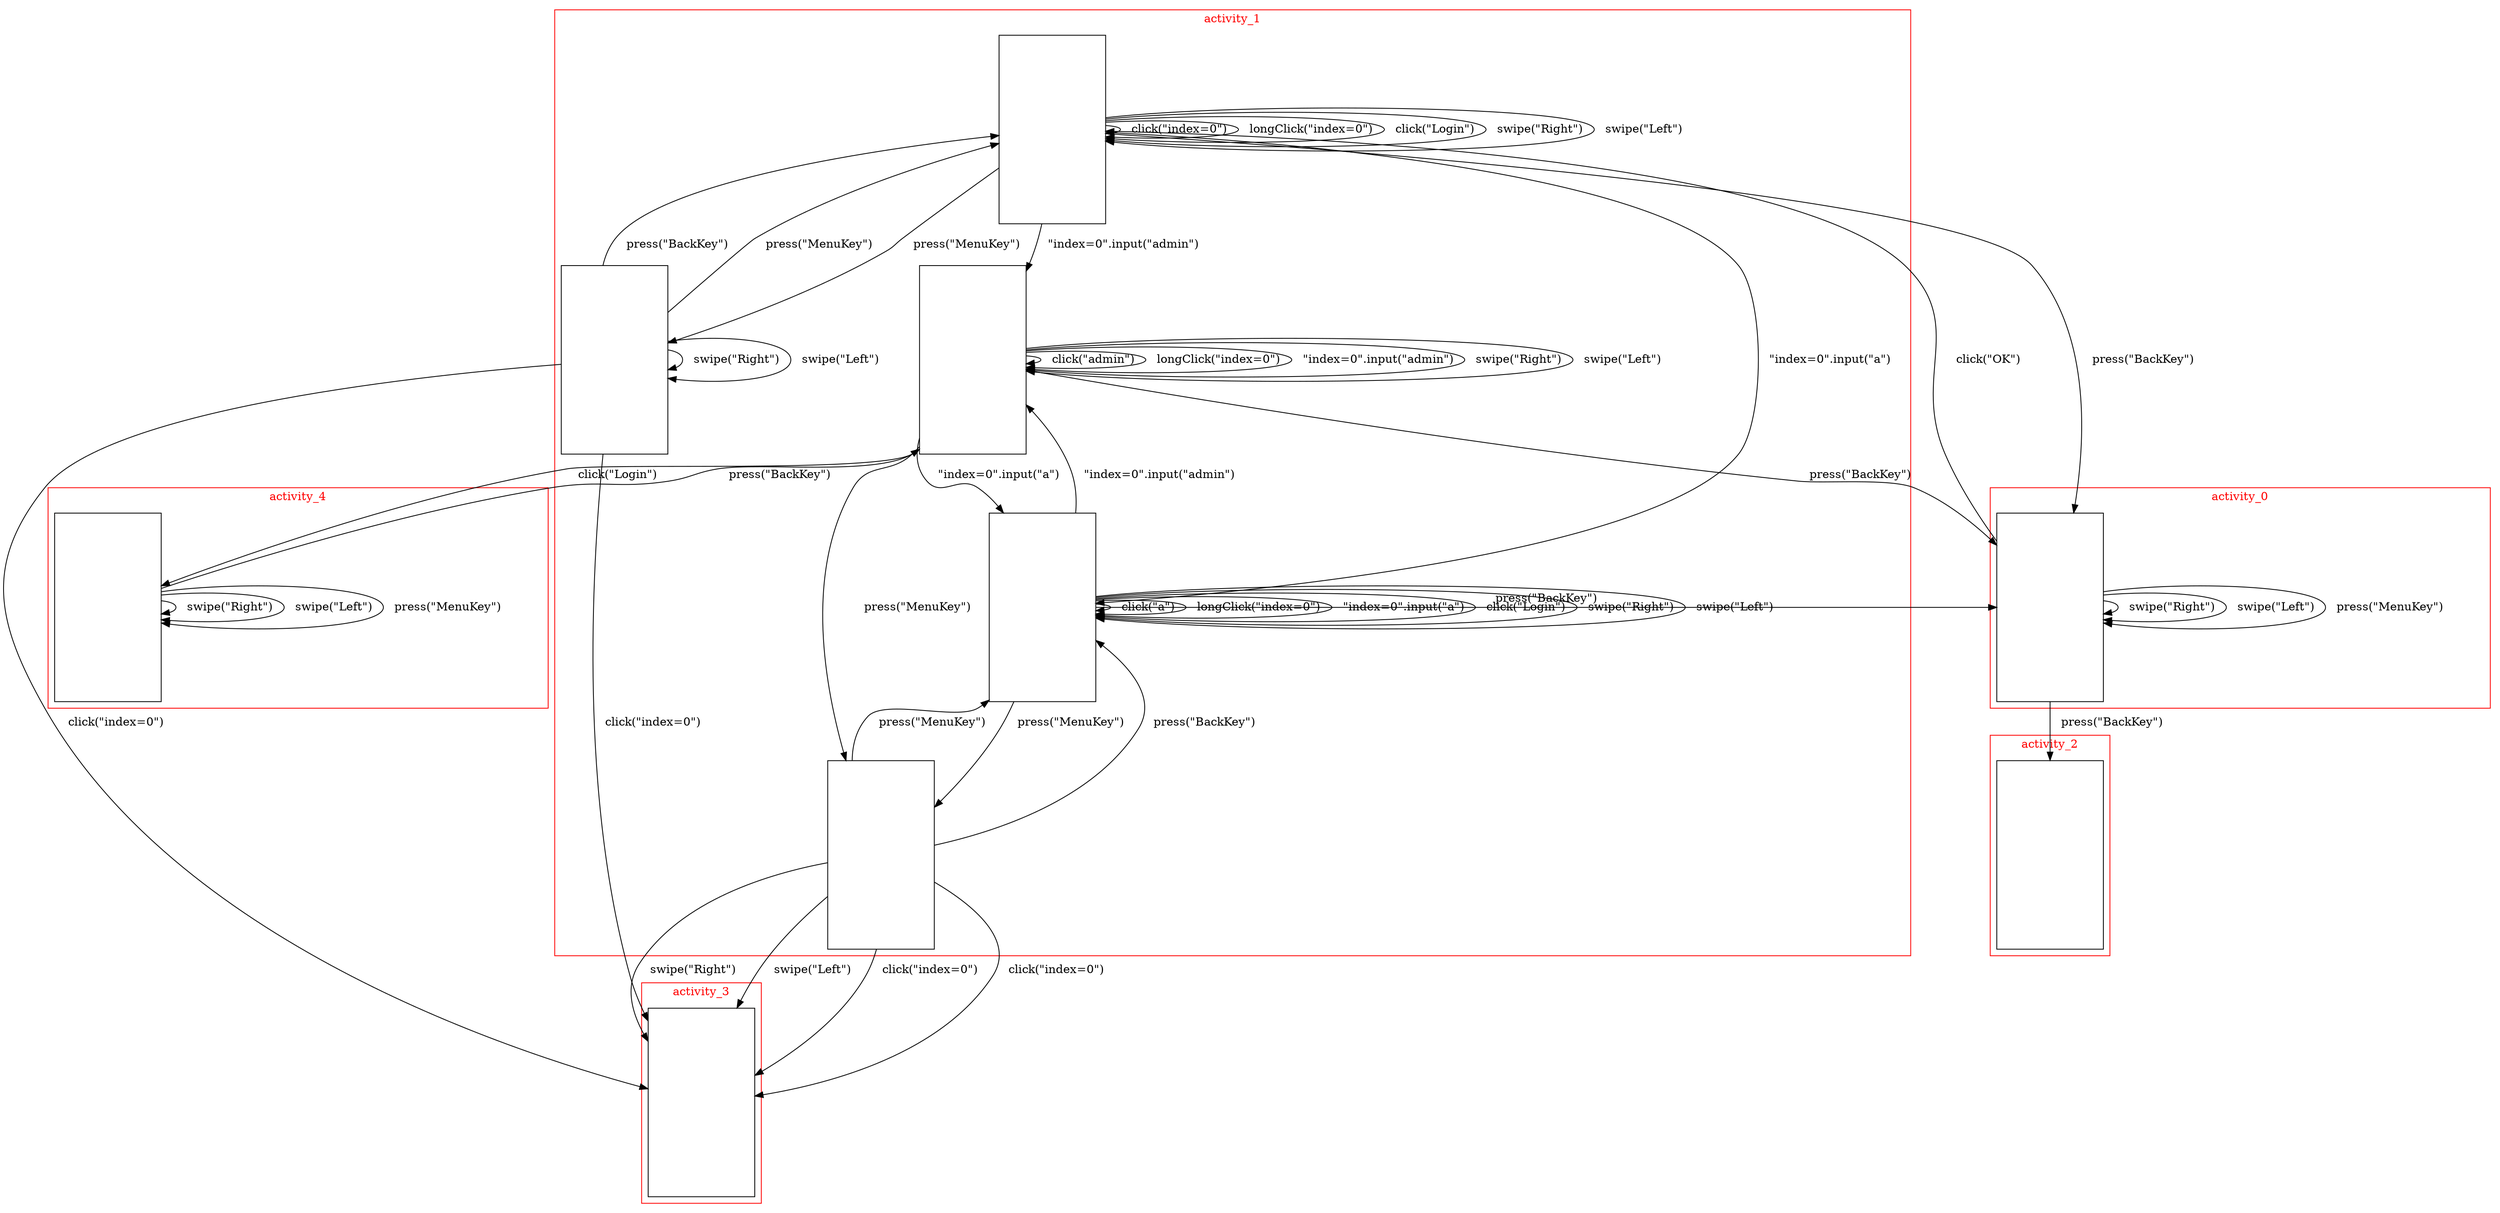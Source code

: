 digraph g {
graph [color=red];
imagepath = "C:\Users\Roger\Desktop\workspace\AndroidCrawler\gui_pages\20150611_095120";
subgraph cluster_0{
fontcolor = red;
label = "   activity_0   ";
state_0 [label="",shape=box,fixedsize=true,width=1.8,height=3.2,image="0.png",URL="0.png"];
}
subgraph cluster_1{
fontcolor = red;
label = "   activity_1   ";
state_1 [label="",shape=box,fixedsize=true,width=1.8,height=3.2,image="1.png",URL="1.png"];
state_8 [label="",shape=box,fixedsize=true,width=1.8,height=3.2,image="8.png",URL="8.png"];
state_12 [label="",shape=box,fixedsize=true,width=1.8,height=3.2,image="12.png",URL="12.png"];
state_21 [label="",shape=box,fixedsize=true,width=1.8,height=3.2,image="21.png",URL="21.png"];
state_33 [label="",shape=box,fixedsize=true,width=1.8,height=3.2,image="33.png",URL="33.png"];
}
subgraph cluster_2{
fontcolor = red;
label = "   activity_2   ";
state_final [label="",shape=box,fixedsize=true,width=1.8,height=3.2,image="-2.png",URL="-2.png"];
}
subgraph cluster_3{
fontcolor = red;
label = "   activity_3   ";
state_22 [label="",shape=box,fixedsize=true,width=1.8,height=3.2,image="22.png",URL="22.png"];
}
subgraph cluster_4{
fontcolor = red;
label = "   activity_4   ";
state_40 [label="",shape=box,fixedsize=true,width=1.8,height=3.2,image="40.png",URL="40.png"];
}
state_0 -> state_0 [label = "   swipe(\"Right\")   "];
state_0 -> state_0 [label = "   swipe(\"Left\")   "];
state_0 -> state_0 [label = "   press(\"MenuKey\")   "];
state_0 -> state_1 [label = "   click(\"OK\")   "];
state_0 -> state_final [label = "   press(\"BackKey\")   "];
state_1 -> state_1 [label = "   click(\"index=0\")   "];
state_1 -> state_1 [label = "   longClick(\"index=0\")   "];
state_1 -> state_8 [label = "   \"index=0\".input(\"admin\")   "];
state_1 -> state_12 [label = "   \"index=0\".input(\"a\")   "];
state_1 -> state_1 [label = "   click(\"Login\")   "];
state_1 -> state_1 [label = "   swipe(\"Right\")   "];
state_1 -> state_1 [label = "   swipe(\"Left\")   "];
state_1 -> state_0 [label = "   press(\"BackKey\")   "];
state_1 -> state_33 [label = "   press(\"MenuKey\")   "];
state_8 -> state_8 [label = "   click(\"admin\")   "];
state_8 -> state_8 [label = "   longClick(\"index=0\")   "];
state_8 -> state_8 [label = "   \"index=0\".input(\"admin\")   "];
state_8 -> state_12 [label = "   \"index=0\".input(\"a\")   "];
state_8 -> state_8 [label = "   swipe(\"Right\")   "];
state_8 -> state_8 [label = "   swipe(\"Left\")   "];
state_8 -> state_0 [label = "   press(\"BackKey\")   "];
state_8 -> state_21 [label = "   press(\"MenuKey\")   "];
state_8 -> state_40 [label = "   click(\"Login\")   "];
state_12 -> state_12 [label = "   click(\"a\")   "];
state_12 -> state_12 [label = "   longClick(\"index=0\")   "];
state_12 -> state_8 [label = "   \"index=0\".input(\"admin\")   "];
state_12 -> state_12 [label = "   \"index=0\".input(\"a\")   "];
state_12 -> state_12 [label = "   click(\"Login\")   "];
state_12 -> state_12 [label = "   swipe(\"Right\")   "];
state_12 -> state_12 [label = "   swipe(\"Left\")   "];
state_12 -> state_0 [label = "   press(\"BackKey\")   "];
state_12 -> state_21 [label = "   press(\"MenuKey\")   "];
state_21 -> state_12 [label = "   press(\"BackKey\")   "];
state_21 -> state_12 [label = "   press(\"MenuKey\")   "];
state_21 -> state_22 [label = "   click(\"index=0\")   "];
state_21 -> state_22 [label = "   click(\"index=0\")   "];
state_21 -> state_22 [label = "   swipe(\"Right\")   "];
state_21 -> state_22 [label = "   swipe(\"Left\")   "];
state_33 -> state_33 [label = "   swipe(\"Right\")   "];
state_33 -> state_33 [label = "   swipe(\"Left\")   "];
state_33 -> state_1 [label = "   press(\"BackKey\")   "];
state_33 -> state_1 [label = "   press(\"MenuKey\")   "];
state_33 -> state_22 [label = "   click(\"index=0\")   "];
state_33 -> state_22 [label = "   click(\"index=0\")   "];
state_40 -> state_40 [label = "   swipe(\"Right\")   "];
state_40 -> state_40 [label = "   swipe(\"Left\")   "];
state_40 -> state_8 [label = "   press(\"BackKey\")   "];
state_40 -> state_40 [label = "   press(\"MenuKey\")   "];
}
